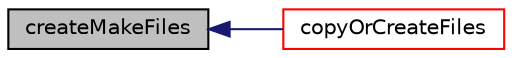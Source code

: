 digraph "createMakeFiles"
{
  bgcolor="transparent";
  edge [fontname="Helvetica",fontsize="10",labelfontname="Helvetica",labelfontsize="10"];
  node [fontname="Helvetica",fontsize="10",shape=record];
  rankdir="LR";
  Node1 [label="createMakeFiles",height=0.2,width=0.4,color="black", fillcolor="grey75", style="filled", fontcolor="black"];
  Node1 -> Node2 [dir="back",color="midnightblue",fontsize="10",style="solid",fontname="Helvetica"];
  Node2 [label="copyOrCreateFiles",height=0.2,width=0.4,color="red",URL="$a00594.html#aafdce80d9c7bfe4288158f3804c5cd53",tooltip="Copy/create files prior to compilation. "];
}
